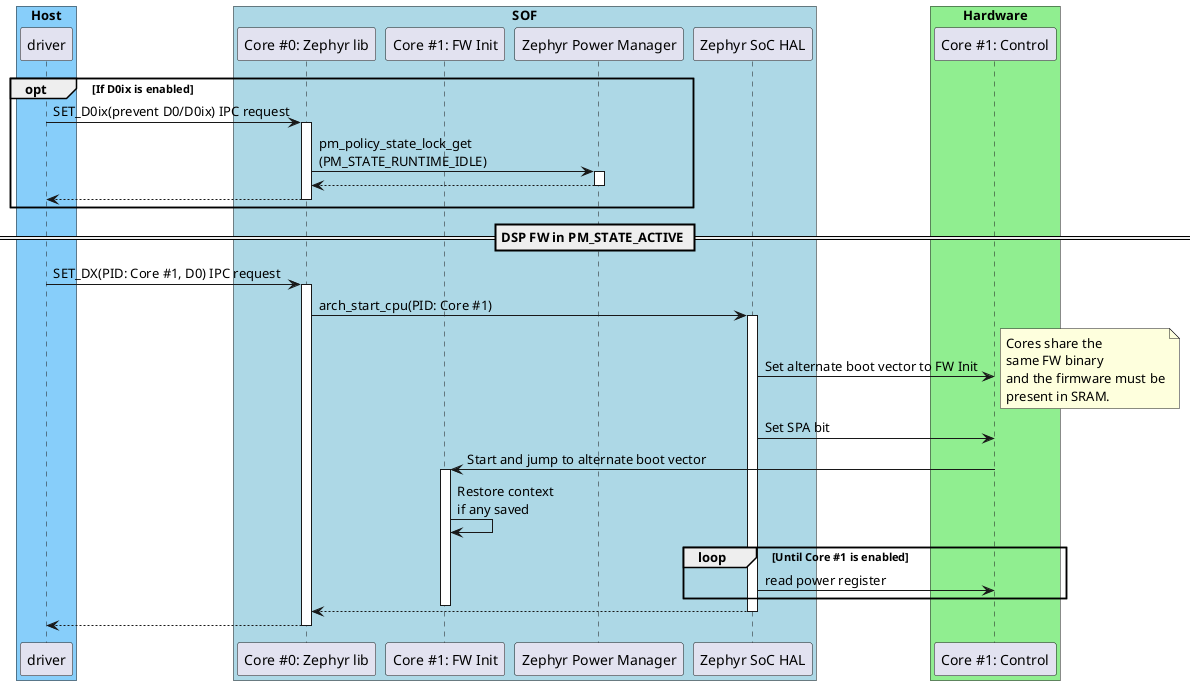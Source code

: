 @startuml

box "Host" #LightSkyBlue
	participant "driver" as driver
end box

box "SOF" #LightBlue
	participant "Core #0: Zephyr lib" as sof_zephyr_lib_0
	participant "Core #1: FW Init" as fw_init_1
	participant "Zephyr Power Manager" as zephyr_power_manager
	participant "Zephyr SoC HAL" as soc_hal
end box

box "Hardware" #LightGreen
	participant "Core #1: Control" as core_control_1
end box

opt If D0ix is enabled
	driver -> sof_zephyr_lib_0: SET_D0ix(prevent D0/D0ix) IPC request
	activate sof_zephyr_lib_0
		sof_zephyr_lib_0 -> zephyr_power_manager: pm_policy_state_lock_get\n(PM_STATE_RUNTIME_IDLE)
		activate zephyr_power_manager
		return
	return
end

== DSP FW in PM_STATE_ACTIVE ==

driver -> sof_zephyr_lib_0: SET_DX(PID: Core #1, D0) IPC request
activate sof_zephyr_lib_0
		sof_zephyr_lib_0 -> soc_hal: arch_start_cpu(PID: Core #1)
		activate soc_hal
			soc_hal -> core_control_1: Set alternate boot vector to FW Init
			note right: Cores share the \nsame FW binary\nand the firmware must be\npresent in SRAM.
			soc_hal -> core_control_1: Set SPA bit

			core_control_1 -> fw_init_1: Start and jump to alternate boot vector
				activate fw_init_1
				fw_init_1 -> fw_init_1: Restore context\nif any saved

			loop Until Core #1 is enabled
				soc_hal -> core_control_1: read power register
			end
			deactivate fw_init_1
		return
return

@enduml
